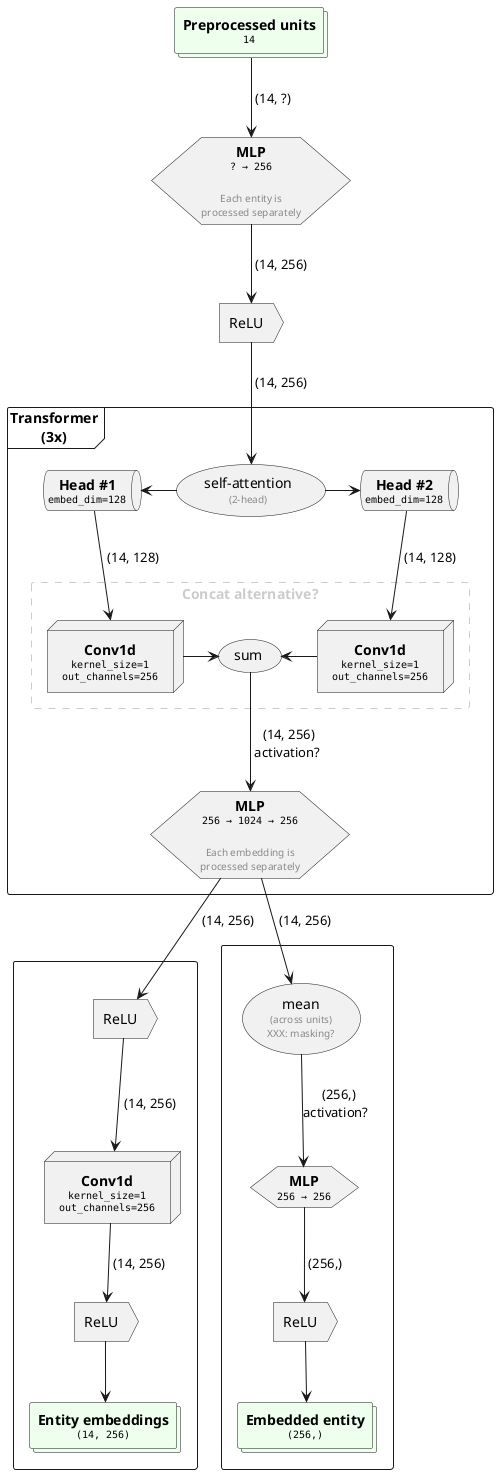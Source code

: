 @startuml "arch-vcmi-alphastar"

skinparam defaultTextAlignment center

<style>
Collections {
  BackGroundColor #efe
}
</style>

'''
''' Utility functions
'''

!function $replace($txt, $search, $repl)
  !$replaced = ""
  !while %strpos($txt, $search) >= 0
    !$position = %strpos($txt, $search)
    !$replaced = $replaced + %substr($txt, 0, $position) + $repl
    !$txt = %substr($txt, $position + %strlen($search))
  !endwhile
  !return $replaced + $txt
!endfunction

' Wraps each line of $txt within $open and $close
' Example:
'   $tagged_text("<color:red>", "two\nlines", "</color>")
'   => "<color:red>two</color>\n<color:red>lines</color>")"
!function $tagged_text($open, $txt, $close) return $open + $replace($txt, "\n", $close+"\n"+$open) + $close

!function $node_text($desc) return $tagged_text("<font:monospaced><size:10>", $desc, "</size></font>")
!function $node_text($name, $desc) return "<b>"+$name+"</b>\n"+$node_text($desc)
!function $node_text($name, $desc, $txt) return $node_text($name, $desc)+"\n\n"+$tagged_text("<color:888><size:10>", $txt, "</size></color>")

'''
''' Node types
'''

' Data
!procedure $Data($id, $name, $txt)
  Collections $id as "$node_text($name, $txt)"
!endprocedure

' MLP (FC)
!procedure $MLP($id, $name, $desc)
  Hexagon $id as "$node_text($name, $desc)"
!endprocedure
!procedure $MLP($id, $name, $desc, $txt)
  Hexagon $id as "$node_text($name, $desc, $txt)"
!endprocedure

' Transformer
!procedure $Transformer($id, $name, $desc)
  Queue $id as "$node_text($name, $desc)"
!endprocedure
!procedure $Transformer($id, $name, $desc, $txt)
  Queue $id as "$node_text($name, $desc, $txt)"
!endprocedure

' Convolution
!procedure $Convolution($id, $name, $desc)
  Node $id as "$node_text($name, $desc)"
!endprocedure
!procedure $Convolution($id, $name, $desc, $txt)
  Node $id as "$node_text($name, $desc, $txt)"
!endprocedure

' Activation
!procedure $Activation($id, $name)
  Action $id as "$name"
!endprocedure

' Sum / Mean / etc.
!procedure $Op($id, $name)
  Usecase $id as "$name"
!endprocedure
!procedure $Op($id, $name, $txt)
  ' Usecase $id as "$node_text($name, "", $txt)"
  Usecase $id as "$name\n$tagged_text("<color:888><size:10>", $txt, "</size></color>")"
!endprocedure

' Link
!procedure $Link($a, $b, $dim)
  $a --> $b : " $dim "
!endprocedure
!procedure $Link($a, $b, $dim, $txt)
  ' The newline causes a bug where the 1st line appears
  ' on the top-left side
  ' ...but it looks better that way
  $a --> $b : " $dim "\n$txt
!endprocedure


' collections "data"
' action Convolution
' hexagon MLP (FC)
' queue Transformer
''' less used:
' label label
' node node
' rectangle rectangle2
' storage storage


$Data(enc1in, "Preprocessed units", "14")
$MLP(enc1mlp, "MLP", "? → 256", "Each entity is\nprocessed separately")
$Link(enc1in, enc1mlp, "(14, ?)")
$Activation(enc1act, "ReLU")
$Link(enc1mlp, enc1act, "(14, 256)")

Frame "Transformer\n(3x)" as transformer {
  $Op(t1split, "self-attention", "(2-head)")
  $Link(enc1act, t1split, "(14, 256)")
  $Transformer(t1h1, "Head #1", "embed_dim=128")
  $Transformer(t1h2, "Head #2", "embed_dim=128")
  t1h1 <- t1split
  t1split -> t1h2

  Rectangle "Concat alternative?" #white;line:ccc;line.dashed;text:ccc {
    $Convolution(t1conv1, "Conv1d", "kernel_size=1\nout_channels=256")
    $Convolution(t1conv2, "Conv1d", "kernel_size=1\nout_channels=256")
    $Link(t1h1, t1conv1, "(14, 128)")
    $Link(t1h2, t1conv2, "(14, 128)")

    $Op(t1sum, "sum")
    t1conv1 -> t1sum
    t1sum <- t1conv2
  }

  $MLP(t1mlp, "MLP", "256 → 1024 → 256", "Each embedding is\nprocessed separately")
  $Link(t1sum, t1mlp, "(14, 256)\n activation?")
}

Rectangle r1 as " " {
  $Activation(r1act1, "ReLU")
  $Link(t1mlp, r1act1, "(14, 256)")
  $Convolution(conv1, "Conv1d", "kernel_size=1\nout_channels=256")
  $Link(r1act1, conv1, "(14, 256)")
  $Activation(r1act2, "ReLU")
  $Link(conv1, r1act2, "(14, 256)")

  $Data(entity_embeddings, "Entity embeddings", "(14, 256)")
  r1act2 --> entity_embeddings
}

Rectangle r2 as " " {
  $Op(r2mean, "mean", "(across units)\nXXX: masking?")
  $Link(t1mlp, r2mean, "(14, 256)")
  $MLP(r2mlp, "MLP", "256 → 256")
  $Link(r2mean, r2mlp, "(256,)\nactivation?")
  $Activation(r2act, "ReLU")
  $Link(r2mlp, r2act, "(256,)")

  $Data(embedded_entity, "Embedded entity", "(256,)")
  r2act --> embedded_entity
}

@enduml

